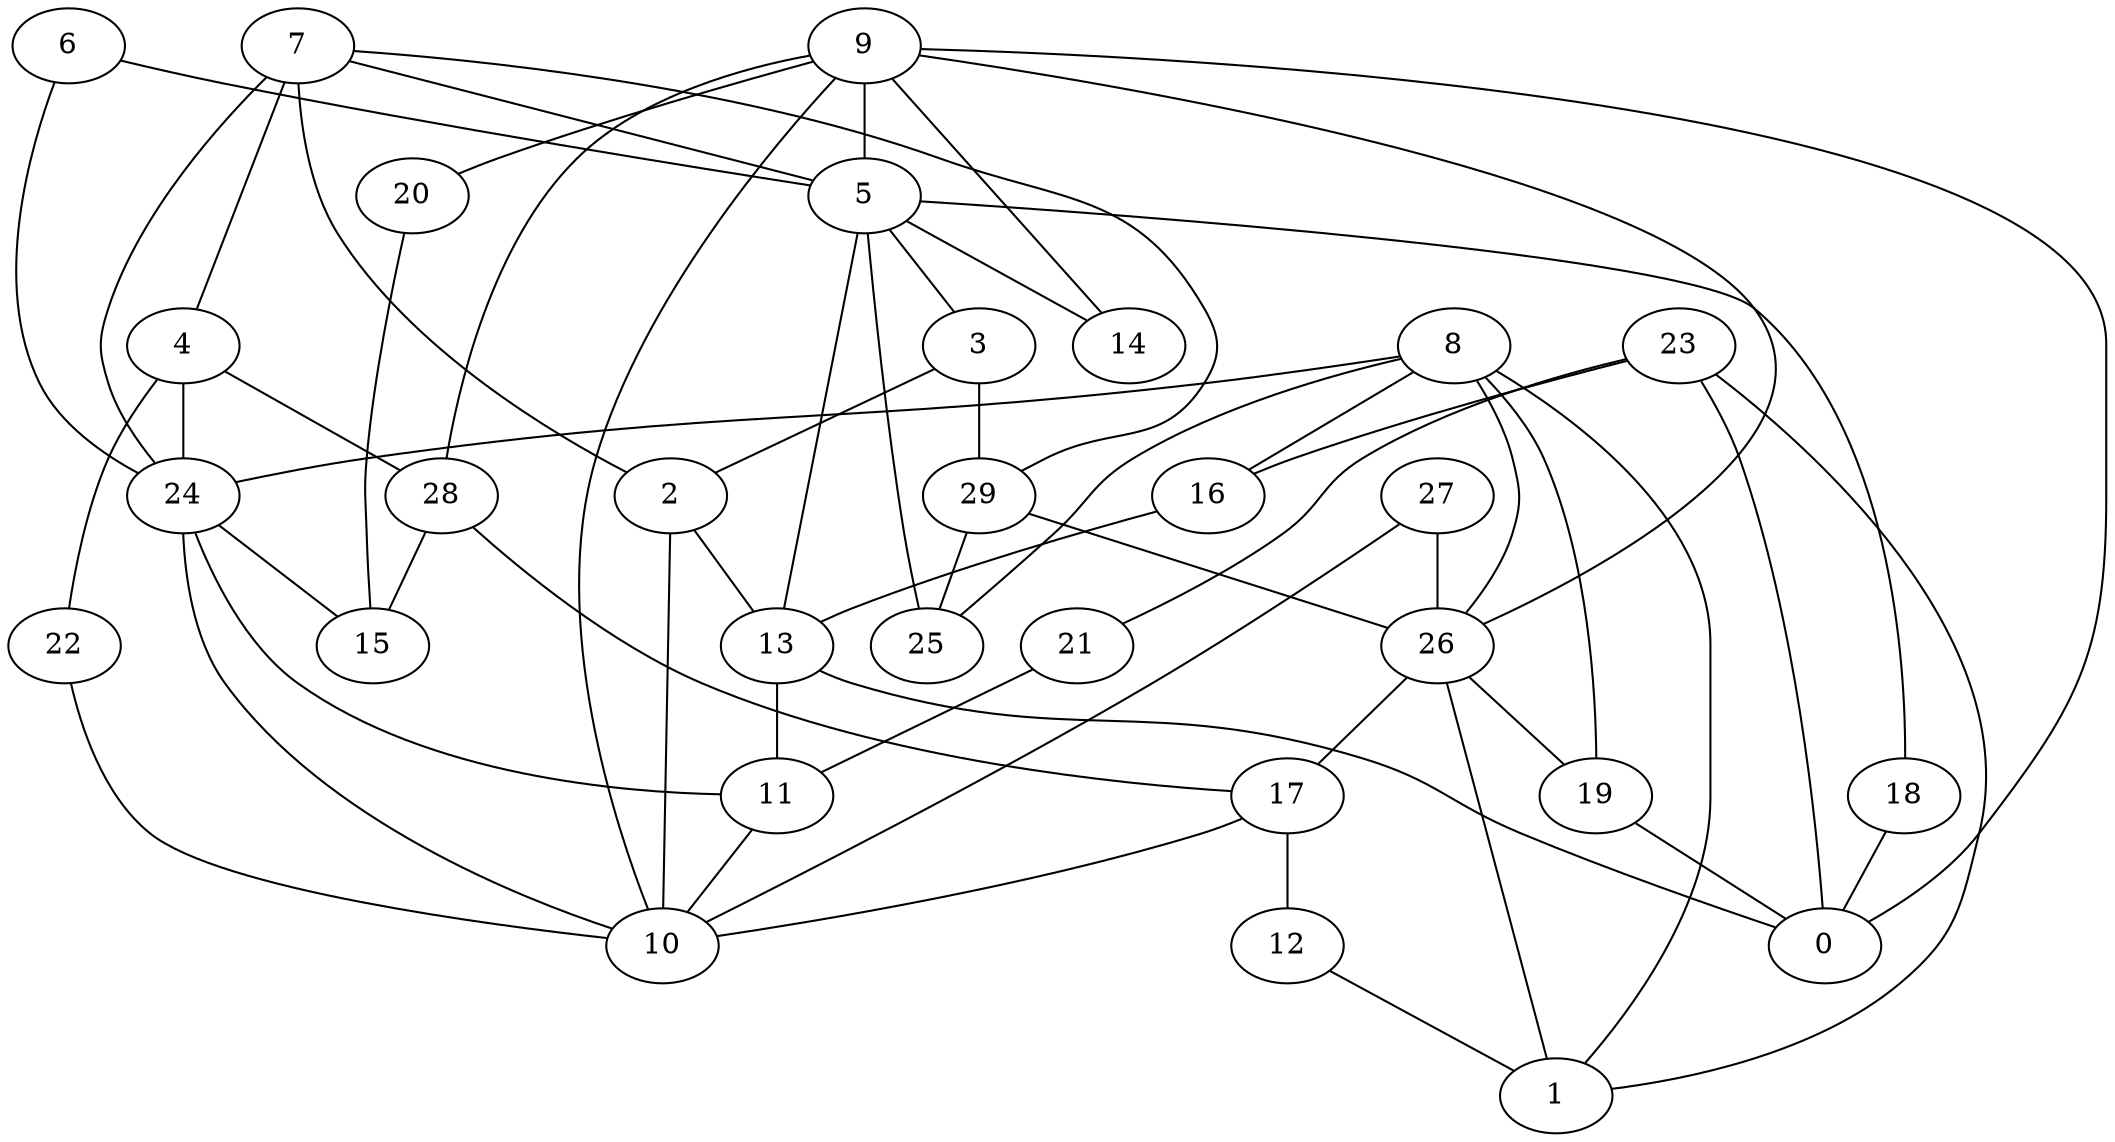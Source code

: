 digraph GG_graph {

subgraph G_graph {
edge [color = black]
"20" -> "15" [dir = none]
"8" -> "25" [dir = none]
"8" -> "26" [dir = none]
"8" -> "24" [dir = none]
"8" -> "16" [dir = none]
"8" -> "1" [dir = none]
"19" -> "0" [dir = none]
"24" -> "11" [dir = none]
"24" -> "10" [dir = none]
"24" -> "15" [dir = none]
"29" -> "26" [dir = none]
"29" -> "25" [dir = none]
"13" -> "0" [dir = none]
"13" -> "11" [dir = none]
"22" -> "10" [dir = none]
"9" -> "28" [dir = none]
"9" -> "5" [dir = none]
"9" -> "26" [dir = none]
"9" -> "20" [dir = none]
"9" -> "14" [dir = none]
"9" -> "10" [dir = none]
"9" -> "0" [dir = none]
"17" -> "12" [dir = none]
"17" -> "10" [dir = none]
"28" -> "15" [dir = none]
"28" -> "17" [dir = none]
"4" -> "24" [dir = none]
"4" -> "22" [dir = none]
"4" -> "28" [dir = none]
"16" -> "13" [dir = none]
"6" -> "5" [dir = none]
"6" -> "24" [dir = none]
"3" -> "29" [dir = none]
"3" -> "2" [dir = none]
"26" -> "19" [dir = none]
"26" -> "1" [dir = none]
"26" -> "17" [dir = none]
"27" -> "10" [dir = none]
"27" -> "26" [dir = none]
"7" -> "24" [dir = none]
"7" -> "29" [dir = none]
"7" -> "4" [dir = none]
"7" -> "5" [dir = none]
"7" -> "2" [dir = none]
"5" -> "25" [dir = none]
"5" -> "14" [dir = none]
"5" -> "18" [dir = none]
"5" -> "3" [dir = none]
"5" -> "13" [dir = none]
"11" -> "10" [dir = none]
"18" -> "0" [dir = none]
"12" -> "1" [dir = none]
"21" -> "11" [dir = none]
"23" -> "16" [dir = none]
"23" -> "1" [dir = none]
"23" -> "21" [dir = none]
"2" -> "10" [dir = none]
"2" -> "13" [dir = none]
"8" -> "19" [dir = none]
"23" -> "0" [dir = none]
}

}
